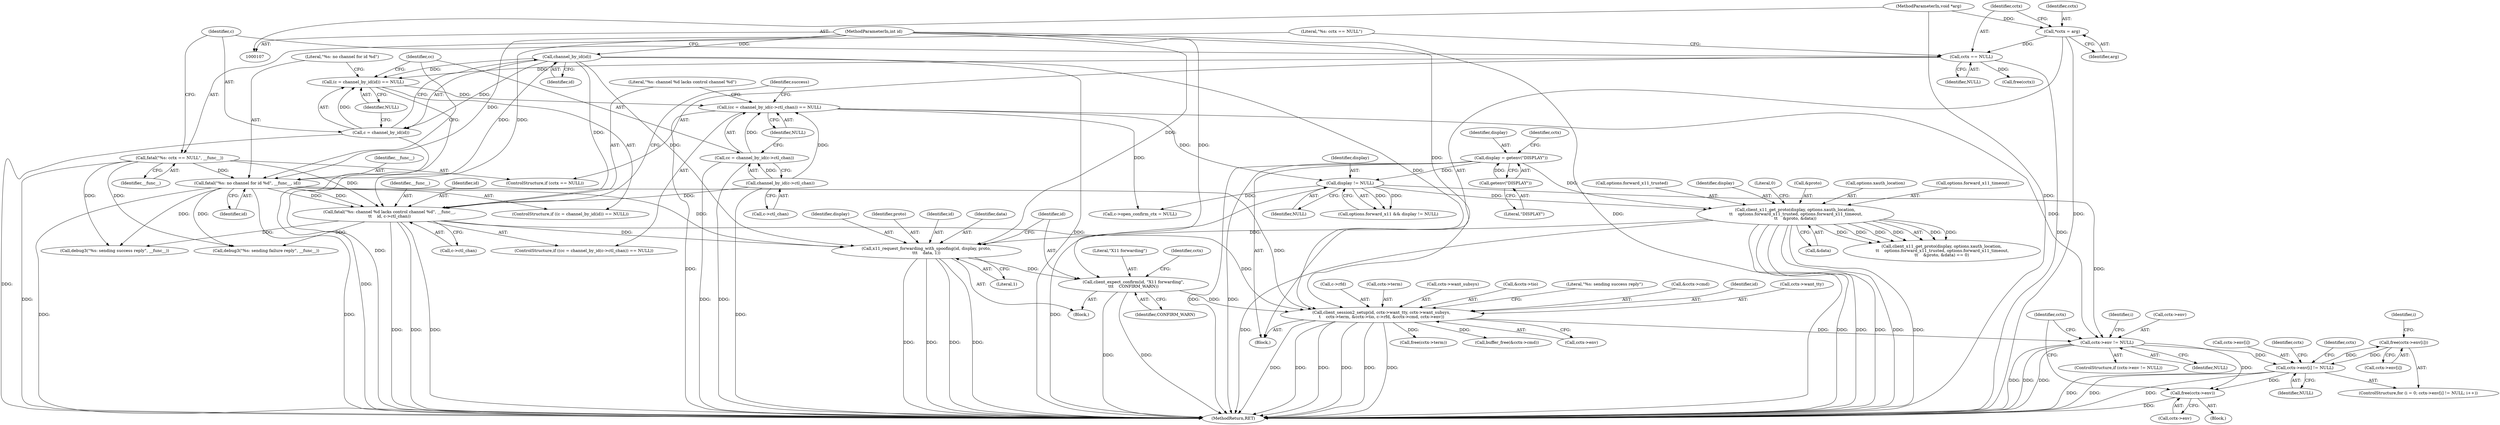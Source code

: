 digraph "0_mindrot_ed4ce82dbfa8a3a3c8ea6fa0db113c71e234416c_0@API" {
"1000353" [label="(Call,free(cctx->env[i]))"];
"1000344" [label="(Call,cctx->env[i] != NULL)"];
"1000353" [label="(Call,free(cctx->env[i]))"];
"1000334" [label="(Call,cctx->env != NULL)"];
"1000240" [label="(Call,client_session2_setup(id, cctx->want_tty, cctx->want_subsys,\n\t    cctx->term, &cctx->tio, c->rfd, &cctx->cmd, cctx->env))"];
"1000226" [label="(Call,client_expect_confirm(id, \"X11 forwarding\",\n\t\t\t    CONFIRM_WARN))"];
"1000220" [label="(Call,x11_request_forwarding_with_spoofing(id, display, proto,\n\t\t\t    data, 1))"];
"1000148" [label="(Call,fatal(\"%s: channel %d lacks control channel %d\", __func__,\n\t\t    id, c->ctl_chan))"];
"1000125" [label="(Call,fatal(\"%s: cctx == NULL\", __func__))"];
"1000135" [label="(Call,fatal(\"%s: no channel for id %d\", __func__, id))"];
"1000132" [label="(Call,channel_by_id(id))"];
"1000108" [label="(MethodParameterIn,int id)"];
"1000143" [label="(Call,channel_by_id(c->ctl_chan))"];
"1000201" [label="(Call,client_x11_get_proto(display, options.xauth_location,\n \t\t    options.forward_x11_trusted, options.forward_x11_timeout,\n\t\t    &proto, &data))"];
"1000193" [label="(Call,display != NULL)"];
"1000180" [label="(Call,display = getenv(\"DISPLAY\"))"];
"1000182" [label="(Call,getenv(\"DISPLAY\"))"];
"1000140" [label="(Call,(cc = channel_by_id(c->ctl_chan)) == NULL)"];
"1000141" [label="(Call,cc = channel_by_id(c->ctl_chan))"];
"1000129" [label="(Call,(c = channel_by_id(id)) == NULL)"];
"1000130" [label="(Call,c = channel_by_id(id))"];
"1000122" [label="(Call,cctx == NULL)"];
"1000113" [label="(Call,*cctx = arg)"];
"1000110" [label="(MethodParameterIn,void *arg)"];
"1000359" [label="(Call,free(cctx->env))"];
"1000334" [label="(Call,cctx->env != NULL)"];
"1000354" [label="(Call,cctx->env[i])"];
"1000195" [label="(Identifier,NULL)"];
"1000228" [label="(Literal,\"X11 forwarding\")"];
"1000180" [label="(Call,display = getenv(\"DISPLAY\"))"];
"1000142" [label="(Identifier,cc)"];
"1000363" [label="(Call,free(cctx))"];
"1000140" [label="(Call,(cc = channel_by_id(c->ctl_chan)) == NULL)"];
"1000123" [label="(Identifier,cctx)"];
"1000251" [label="(Call,&cctx->tio)"];
"1000266" [label="(Literal,\"%s: sending success reply\")"];
"1000258" [label="(Call,&cctx->cmd)"];
"1000150" [label="(Identifier,__func__)"];
"1000216" [label="(Literal,0)"];
"1000111" [label="(Block,)"];
"1000340" [label="(ControlStructure,for (i = 0; cctx->env[i] != NULL; i++))"];
"1000342" [label="(Identifier,i)"];
"1000364" [label="(Identifier,cctx)"];
"1000193" [label="(Call,display != NULL)"];
"1000189" [label="(Call,options.forward_x11 && display != NULL)"];
"1000345" [label="(Call,cctx->env[i])"];
"1000241" [label="(Identifier,id)"];
"1000212" [label="(Call,&proto)"];
"1000217" [label="(Block,)"];
"1000114" [label="(Identifier,cctx)"];
"1000335" [label="(Call,cctx->env)"];
"1000121" [label="(ControlStructure,if (cctx == NULL))"];
"1000181" [label="(Identifier,display)"];
"1000182" [label="(Call,getenv(\"DISPLAY\"))"];
"1000194" [label="(Identifier,display)"];
"1000350" [label="(Identifier,NULL)"];
"1000226" [label="(Call,client_expect_confirm(id, \"X11 forwarding\",\n\t\t\t    CONFIRM_WARN))"];
"1000344" [label="(Call,cctx->env[i] != NULL)"];
"1000141" [label="(Call,cc = channel_by_id(c->ctl_chan))"];
"1000183" [label="(Literal,\"DISPLAY\")"];
"1000108" [label="(MethodParameterIn,int id)"];
"1000242" [label="(Call,cctx->want_tty)"];
"1000265" [label="(Call,debug3(\"%s: sending success reply\", __func__))"];
"1000203" [label="(Call,options.xauth_location)"];
"1000135" [label="(Call,fatal(\"%s: no channel for id %d\", __func__, id))"];
"1000129" [label="(Call,(c = channel_by_id(id)) == NULL)"];
"1000233" [label="(Identifier,cctx)"];
"1000147" [label="(Identifier,NULL)"];
"1000209" [label="(Call,options.forward_x11_timeout)"];
"1000240" [label="(Call,client_session2_setup(id, cctx->want_tty, cctx->want_subsys,\n\t    cctx->term, &cctx->tio, c->rfd, &cctx->cmd, cctx->env))"];
"1000222" [label="(Identifier,display)"];
"1000229" [label="(Identifier,CONFIRM_WARN)"];
"1000134" [label="(Identifier,NULL)"];
"1000220" [label="(Call,x11_request_forwarding_with_spoofing(id, display, proto,\n\t\t\t    data, 1))"];
"1000128" [label="(ControlStructure,if ((c = channel_by_id(id)) == NULL))"];
"1000152" [label="(Call,c->ctl_chan)"];
"1000324" [label="(Call,buffer_free(&cctx->cmd))"];
"1000126" [label="(Literal,\"%s: cctx == NULL\")"];
"1000132" [label="(Call,channel_by_id(id))"];
"1000214" [label="(Call,&data)"];
"1000137" [label="(Identifier,__func__)"];
"1000255" [label="(Call,c->rfd)"];
"1000352" [label="(Identifier,i)"];
"1000143" [label="(Call,channel_by_id(c->ctl_chan))"];
"1000262" [label="(Call,cctx->env)"];
"1000365" [label="(MethodReturn,RET)"];
"1000138" [label="(Identifier,id)"];
"1000353" [label="(Call,free(cctx->env[i]))"];
"1000110" [label="(MethodParameterIn,void *arg)"];
"1000223" [label="(Identifier,proto)"];
"1000151" [label="(Identifier,id)"];
"1000113" [label="(Call,*cctx = arg)"];
"1000206" [label="(Call,options.forward_x11_trusted)"];
"1000356" [label="(Identifier,cctx)"];
"1000202" [label="(Identifier,display)"];
"1000149" [label="(Literal,\"%s: channel %d lacks control channel %d\")"];
"1000339" [label="(Block,)"];
"1000122" [label="(Call,cctx == NULL)"];
"1000187" [label="(Identifier,cctx)"];
"1000333" [label="(ControlStructure,if (cctx->env != NULL))"];
"1000225" [label="(Literal,1)"];
"1000329" [label="(Call,free(cctx->term))"];
"1000248" [label="(Call,cctx->term)"];
"1000360" [label="(Call,cctx->env)"];
"1000127" [label="(Identifier,__func__)"];
"1000148" [label="(Call,fatal(\"%s: channel %d lacks control channel %d\", __func__,\n\t\t    id, c->ctl_chan))"];
"1000338" [label="(Identifier,NULL)"];
"1000361" [label="(Identifier,cctx)"];
"1000124" [label="(Identifier,NULL)"];
"1000144" [label="(Call,c->ctl_chan)"];
"1000157" [label="(Identifier,success)"];
"1000200" [label="(Call,client_x11_get_proto(display, options.xauth_location,\n \t\t    options.forward_x11_trusted, options.forward_x11_timeout,\n\t\t    &proto, &data) == 0)"];
"1000115" [label="(Identifier,arg)"];
"1000227" [label="(Identifier,id)"];
"1000136" [label="(Literal,\"%s: no channel for id %d\")"];
"1000319" [label="(Call,c->open_confirm_ctx = NULL)"];
"1000359" [label="(Call,free(cctx->env))"];
"1000131" [label="(Identifier,c)"];
"1000133" [label="(Identifier,id)"];
"1000221" [label="(Identifier,id)"];
"1000201" [label="(Call,client_x11_get_proto(display, options.xauth_location,\n \t\t    options.forward_x11_trusted, options.forward_x11_timeout,\n\t\t    &proto, &data))"];
"1000125" [label="(Call,fatal(\"%s: cctx == NULL\", __func__))"];
"1000139" [label="(ControlStructure,if ((cc = channel_by_id(c->ctl_chan)) == NULL))"];
"1000224" [label="(Identifier,data)"];
"1000130" [label="(Call,c = channel_by_id(id))"];
"1000159" [label="(Call,debug3(\"%s: sending failure reply\", __func__))"];
"1000245" [label="(Call,cctx->want_subsys)"];
"1000353" -> "1000340"  [label="AST: "];
"1000353" -> "1000354"  [label="CFG: "];
"1000354" -> "1000353"  [label="AST: "];
"1000352" -> "1000353"  [label="CFG: "];
"1000353" -> "1000344"  [label="DDG: "];
"1000344" -> "1000353"  [label="DDG: "];
"1000344" -> "1000340"  [label="AST: "];
"1000344" -> "1000350"  [label="CFG: "];
"1000345" -> "1000344"  [label="AST: "];
"1000350" -> "1000344"  [label="AST: "];
"1000356" -> "1000344"  [label="CFG: "];
"1000361" -> "1000344"  [label="CFG: "];
"1000344" -> "1000365"  [label="DDG: "];
"1000344" -> "1000365"  [label="DDG: "];
"1000344" -> "1000365"  [label="DDG: "];
"1000334" -> "1000344"  [label="DDG: "];
"1000344" -> "1000359"  [label="DDG: "];
"1000334" -> "1000333"  [label="AST: "];
"1000334" -> "1000338"  [label="CFG: "];
"1000335" -> "1000334"  [label="AST: "];
"1000338" -> "1000334"  [label="AST: "];
"1000342" -> "1000334"  [label="CFG: "];
"1000364" -> "1000334"  [label="CFG: "];
"1000334" -> "1000365"  [label="DDG: "];
"1000334" -> "1000365"  [label="DDG: "];
"1000334" -> "1000365"  [label="DDG: "];
"1000240" -> "1000334"  [label="DDG: "];
"1000193" -> "1000334"  [label="DDG: "];
"1000140" -> "1000334"  [label="DDG: "];
"1000334" -> "1000359"  [label="DDG: "];
"1000240" -> "1000111"  [label="AST: "];
"1000240" -> "1000262"  [label="CFG: "];
"1000241" -> "1000240"  [label="AST: "];
"1000242" -> "1000240"  [label="AST: "];
"1000245" -> "1000240"  [label="AST: "];
"1000248" -> "1000240"  [label="AST: "];
"1000251" -> "1000240"  [label="AST: "];
"1000255" -> "1000240"  [label="AST: "];
"1000258" -> "1000240"  [label="AST: "];
"1000262" -> "1000240"  [label="AST: "];
"1000266" -> "1000240"  [label="CFG: "];
"1000240" -> "1000365"  [label="DDG: "];
"1000240" -> "1000365"  [label="DDG: "];
"1000240" -> "1000365"  [label="DDG: "];
"1000240" -> "1000365"  [label="DDG: "];
"1000240" -> "1000365"  [label="DDG: "];
"1000240" -> "1000365"  [label="DDG: "];
"1000226" -> "1000240"  [label="DDG: "];
"1000148" -> "1000240"  [label="DDG: "];
"1000132" -> "1000240"  [label="DDG: "];
"1000135" -> "1000240"  [label="DDG: "];
"1000108" -> "1000240"  [label="DDG: "];
"1000240" -> "1000324"  [label="DDG: "];
"1000240" -> "1000329"  [label="DDG: "];
"1000226" -> "1000217"  [label="AST: "];
"1000226" -> "1000229"  [label="CFG: "];
"1000227" -> "1000226"  [label="AST: "];
"1000228" -> "1000226"  [label="AST: "];
"1000229" -> "1000226"  [label="AST: "];
"1000233" -> "1000226"  [label="CFG: "];
"1000226" -> "1000365"  [label="DDG: "];
"1000226" -> "1000365"  [label="DDG: "];
"1000220" -> "1000226"  [label="DDG: "];
"1000108" -> "1000226"  [label="DDG: "];
"1000220" -> "1000217"  [label="AST: "];
"1000220" -> "1000225"  [label="CFG: "];
"1000221" -> "1000220"  [label="AST: "];
"1000222" -> "1000220"  [label="AST: "];
"1000223" -> "1000220"  [label="AST: "];
"1000224" -> "1000220"  [label="AST: "];
"1000225" -> "1000220"  [label="AST: "];
"1000227" -> "1000220"  [label="CFG: "];
"1000220" -> "1000365"  [label="DDG: "];
"1000220" -> "1000365"  [label="DDG: "];
"1000220" -> "1000365"  [label="DDG: "];
"1000220" -> "1000365"  [label="DDG: "];
"1000148" -> "1000220"  [label="DDG: "];
"1000132" -> "1000220"  [label="DDG: "];
"1000135" -> "1000220"  [label="DDG: "];
"1000108" -> "1000220"  [label="DDG: "];
"1000201" -> "1000220"  [label="DDG: "];
"1000148" -> "1000139"  [label="AST: "];
"1000148" -> "1000152"  [label="CFG: "];
"1000149" -> "1000148"  [label="AST: "];
"1000150" -> "1000148"  [label="AST: "];
"1000151" -> "1000148"  [label="AST: "];
"1000152" -> "1000148"  [label="AST: "];
"1000157" -> "1000148"  [label="CFG: "];
"1000148" -> "1000365"  [label="DDG: "];
"1000148" -> "1000365"  [label="DDG: "];
"1000148" -> "1000365"  [label="DDG: "];
"1000125" -> "1000148"  [label="DDG: "];
"1000135" -> "1000148"  [label="DDG: "];
"1000135" -> "1000148"  [label="DDG: "];
"1000132" -> "1000148"  [label="DDG: "];
"1000108" -> "1000148"  [label="DDG: "];
"1000143" -> "1000148"  [label="DDG: "];
"1000148" -> "1000159"  [label="DDG: "];
"1000148" -> "1000265"  [label="DDG: "];
"1000125" -> "1000121"  [label="AST: "];
"1000125" -> "1000127"  [label="CFG: "];
"1000126" -> "1000125"  [label="AST: "];
"1000127" -> "1000125"  [label="AST: "];
"1000131" -> "1000125"  [label="CFG: "];
"1000125" -> "1000365"  [label="DDG: "];
"1000125" -> "1000135"  [label="DDG: "];
"1000125" -> "1000159"  [label="DDG: "];
"1000125" -> "1000265"  [label="DDG: "];
"1000135" -> "1000128"  [label="AST: "];
"1000135" -> "1000138"  [label="CFG: "];
"1000136" -> "1000135"  [label="AST: "];
"1000137" -> "1000135"  [label="AST: "];
"1000138" -> "1000135"  [label="AST: "];
"1000142" -> "1000135"  [label="CFG: "];
"1000135" -> "1000365"  [label="DDG: "];
"1000135" -> "1000365"  [label="DDG: "];
"1000132" -> "1000135"  [label="DDG: "];
"1000108" -> "1000135"  [label="DDG: "];
"1000135" -> "1000159"  [label="DDG: "];
"1000135" -> "1000265"  [label="DDG: "];
"1000132" -> "1000130"  [label="AST: "];
"1000132" -> "1000133"  [label="CFG: "];
"1000133" -> "1000132"  [label="AST: "];
"1000130" -> "1000132"  [label="CFG: "];
"1000132" -> "1000365"  [label="DDG: "];
"1000132" -> "1000129"  [label="DDG: "];
"1000132" -> "1000130"  [label="DDG: "];
"1000108" -> "1000132"  [label="DDG: "];
"1000108" -> "1000107"  [label="AST: "];
"1000108" -> "1000365"  [label="DDG: "];
"1000143" -> "1000141"  [label="AST: "];
"1000143" -> "1000144"  [label="CFG: "];
"1000144" -> "1000143"  [label="AST: "];
"1000141" -> "1000143"  [label="CFG: "];
"1000143" -> "1000365"  [label="DDG: "];
"1000143" -> "1000140"  [label="DDG: "];
"1000143" -> "1000141"  [label="DDG: "];
"1000201" -> "1000200"  [label="AST: "];
"1000201" -> "1000214"  [label="CFG: "];
"1000202" -> "1000201"  [label="AST: "];
"1000203" -> "1000201"  [label="AST: "];
"1000206" -> "1000201"  [label="AST: "];
"1000209" -> "1000201"  [label="AST: "];
"1000212" -> "1000201"  [label="AST: "];
"1000214" -> "1000201"  [label="AST: "];
"1000216" -> "1000201"  [label="CFG: "];
"1000201" -> "1000365"  [label="DDG: "];
"1000201" -> "1000365"  [label="DDG: "];
"1000201" -> "1000365"  [label="DDG: "];
"1000201" -> "1000365"  [label="DDG: "];
"1000201" -> "1000365"  [label="DDG: "];
"1000201" -> "1000365"  [label="DDG: "];
"1000201" -> "1000200"  [label="DDG: "];
"1000201" -> "1000200"  [label="DDG: "];
"1000201" -> "1000200"  [label="DDG: "];
"1000201" -> "1000200"  [label="DDG: "];
"1000201" -> "1000200"  [label="DDG: "];
"1000201" -> "1000200"  [label="DDG: "];
"1000193" -> "1000201"  [label="DDG: "];
"1000180" -> "1000201"  [label="DDG: "];
"1000193" -> "1000189"  [label="AST: "];
"1000193" -> "1000195"  [label="CFG: "];
"1000194" -> "1000193"  [label="AST: "];
"1000195" -> "1000193"  [label="AST: "];
"1000189" -> "1000193"  [label="CFG: "];
"1000193" -> "1000365"  [label="DDG: "];
"1000193" -> "1000189"  [label="DDG: "];
"1000193" -> "1000189"  [label="DDG: "];
"1000180" -> "1000193"  [label="DDG: "];
"1000140" -> "1000193"  [label="DDG: "];
"1000193" -> "1000319"  [label="DDG: "];
"1000180" -> "1000111"  [label="AST: "];
"1000180" -> "1000182"  [label="CFG: "];
"1000181" -> "1000180"  [label="AST: "];
"1000182" -> "1000180"  [label="AST: "];
"1000187" -> "1000180"  [label="CFG: "];
"1000180" -> "1000365"  [label="DDG: "];
"1000180" -> "1000365"  [label="DDG: "];
"1000182" -> "1000180"  [label="DDG: "];
"1000182" -> "1000183"  [label="CFG: "];
"1000183" -> "1000182"  [label="AST: "];
"1000140" -> "1000139"  [label="AST: "];
"1000140" -> "1000147"  [label="CFG: "];
"1000141" -> "1000140"  [label="AST: "];
"1000147" -> "1000140"  [label="AST: "];
"1000149" -> "1000140"  [label="CFG: "];
"1000157" -> "1000140"  [label="CFG: "];
"1000140" -> "1000365"  [label="DDG: "];
"1000141" -> "1000140"  [label="DDG: "];
"1000129" -> "1000140"  [label="DDG: "];
"1000140" -> "1000319"  [label="DDG: "];
"1000142" -> "1000141"  [label="AST: "];
"1000147" -> "1000141"  [label="CFG: "];
"1000141" -> "1000365"  [label="DDG: "];
"1000141" -> "1000365"  [label="DDG: "];
"1000129" -> "1000128"  [label="AST: "];
"1000129" -> "1000134"  [label="CFG: "];
"1000130" -> "1000129"  [label="AST: "];
"1000134" -> "1000129"  [label="AST: "];
"1000136" -> "1000129"  [label="CFG: "];
"1000142" -> "1000129"  [label="CFG: "];
"1000129" -> "1000365"  [label="DDG: "];
"1000130" -> "1000129"  [label="DDG: "];
"1000122" -> "1000129"  [label="DDG: "];
"1000131" -> "1000130"  [label="AST: "];
"1000134" -> "1000130"  [label="CFG: "];
"1000130" -> "1000365"  [label="DDG: "];
"1000130" -> "1000365"  [label="DDG: "];
"1000122" -> "1000121"  [label="AST: "];
"1000122" -> "1000124"  [label="CFG: "];
"1000123" -> "1000122"  [label="AST: "];
"1000124" -> "1000122"  [label="AST: "];
"1000126" -> "1000122"  [label="CFG: "];
"1000131" -> "1000122"  [label="CFG: "];
"1000122" -> "1000365"  [label="DDG: "];
"1000113" -> "1000122"  [label="DDG: "];
"1000122" -> "1000363"  [label="DDG: "];
"1000113" -> "1000111"  [label="AST: "];
"1000113" -> "1000115"  [label="CFG: "];
"1000114" -> "1000113"  [label="AST: "];
"1000115" -> "1000113"  [label="AST: "];
"1000123" -> "1000113"  [label="CFG: "];
"1000113" -> "1000365"  [label="DDG: "];
"1000110" -> "1000113"  [label="DDG: "];
"1000110" -> "1000107"  [label="AST: "];
"1000110" -> "1000365"  [label="DDG: "];
"1000359" -> "1000339"  [label="AST: "];
"1000359" -> "1000360"  [label="CFG: "];
"1000360" -> "1000359"  [label="AST: "];
"1000364" -> "1000359"  [label="CFG: "];
"1000359" -> "1000365"  [label="DDG: "];
}
